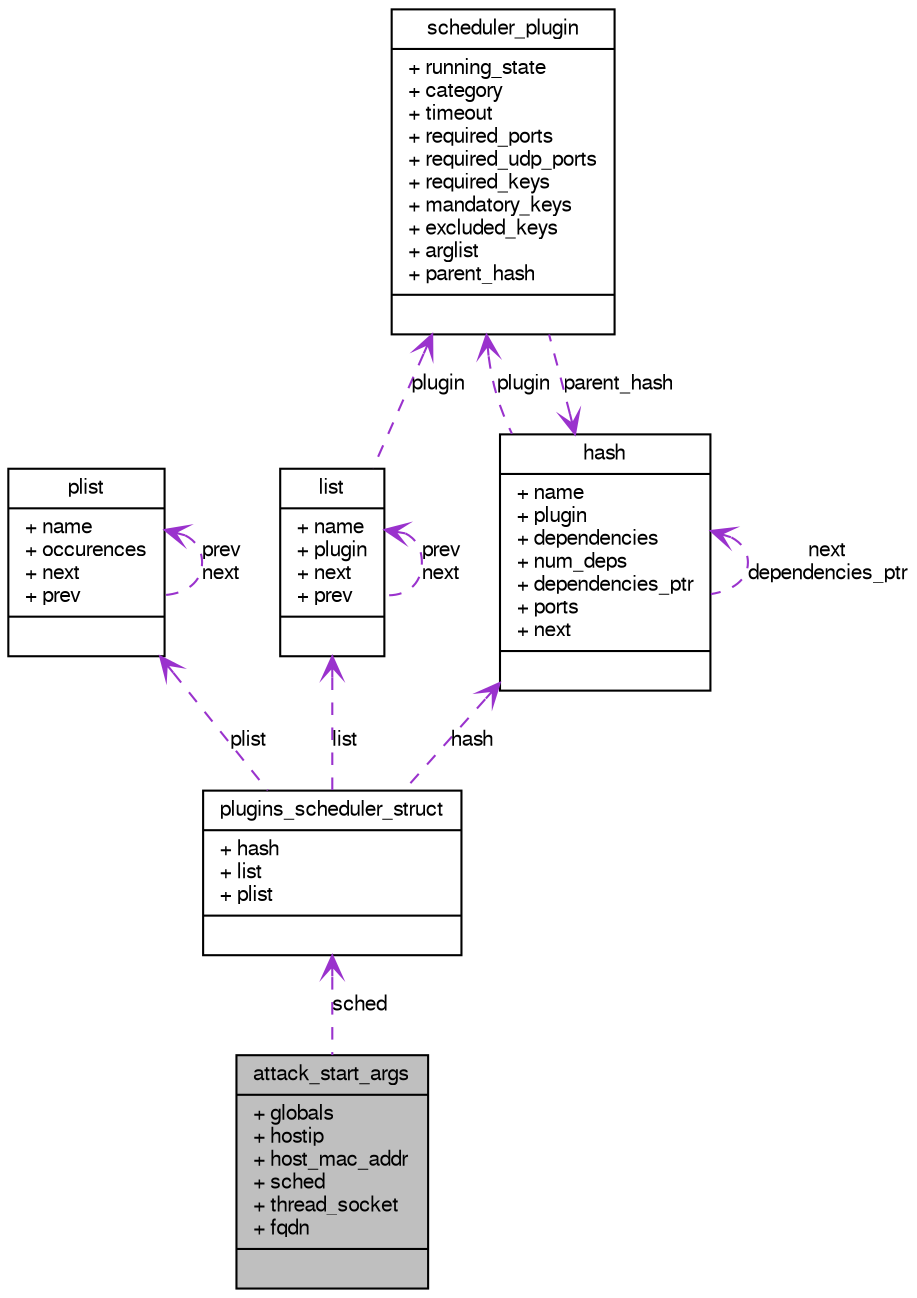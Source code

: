 digraph G
{
  bgcolor="transparent";
  edge [fontname="FreeSans",fontsize="10",labelfontname="FreeSans",labelfontsize="10"];
  node [fontname="FreeSans",fontsize="10",shape=record];
  Node1 [label="{attack_start_args\n|+ globals\l+ hostip\l+ host_mac_addr\l+ sched\l+ thread_socket\l+ fqdn\l|}",height=0.2,width=0.4,color="black", fillcolor="grey75", style="filled" fontcolor="black"];
  Node2 -> Node1 [dir=back,color="darkorchid3",fontsize="10",style="dashed",label="sched",arrowtail="open",fontname="FreeSans"];
  Node2 [label="{plugins_scheduler_struct\n|+ hash\l+ list\l+ plist\l|}",height=0.2,width=0.4,color="black",URL="$structplugins__scheduler__struct.html"];
  Node3 -> Node2 [dir=back,color="darkorchid3",fontsize="10",style="dashed",label="plist",arrowtail="open",fontname="FreeSans"];
  Node3 [label="{plist\n|+ name\l+ occurences\l+ next\l+ prev\l|}",height=0.2,width=0.4,color="black",URL="$structplist.html"];
  Node3 -> Node3 [dir=back,color="darkorchid3",fontsize="10",style="dashed",label="prev\nnext",arrowtail="open",fontname="FreeSans"];
  Node4 -> Node2 [dir=back,color="darkorchid3",fontsize="10",style="dashed",label="list",arrowtail="open",fontname="FreeSans"];
  Node4 [label="{list\n|+ name\l+ plugin\l+ next\l+ prev\l|}",height=0.2,width=0.4,color="black",URL="$structlist.html"];
  Node5 -> Node4 [dir=back,color="darkorchid3",fontsize="10",style="dashed",label="plugin",arrowtail="open",fontname="FreeSans"];
  Node5 [label="{scheduler_plugin\n|+ running_state\l+ category\l+ timeout\l+ required_ports\l+ required_udp_ports\l+ required_keys\l+ mandatory_keys\l+ excluded_keys\l+ arglist\l+ parent_hash\l|}",height=0.2,width=0.4,color="black",URL="$structscheduler__plugin.html"];
  Node6 -> Node5 [dir=back,color="darkorchid3",fontsize="10",style="dashed",label="parent_hash",arrowtail="open",fontname="FreeSans"];
  Node6 [label="{hash\n|+ name\l+ plugin\l+ dependencies\l+ num_deps\l+ dependencies_ptr\l+ ports\l+ next\l|}",height=0.2,width=0.4,color="black",URL="$structhash.html"];
  Node5 -> Node6 [dir=back,color="darkorchid3",fontsize="10",style="dashed",label="plugin",arrowtail="open",fontname="FreeSans"];
  Node6 -> Node6 [dir=back,color="darkorchid3",fontsize="10",style="dashed",label="next\ndependencies_ptr",arrowtail="open",fontname="FreeSans"];
  Node4 -> Node4 [dir=back,color="darkorchid3",fontsize="10",style="dashed",label="prev\nnext",arrowtail="open",fontname="FreeSans"];
  Node6 -> Node2 [dir=back,color="darkorchid3",fontsize="10",style="dashed",label="hash",arrowtail="open",fontname="FreeSans"];
}

